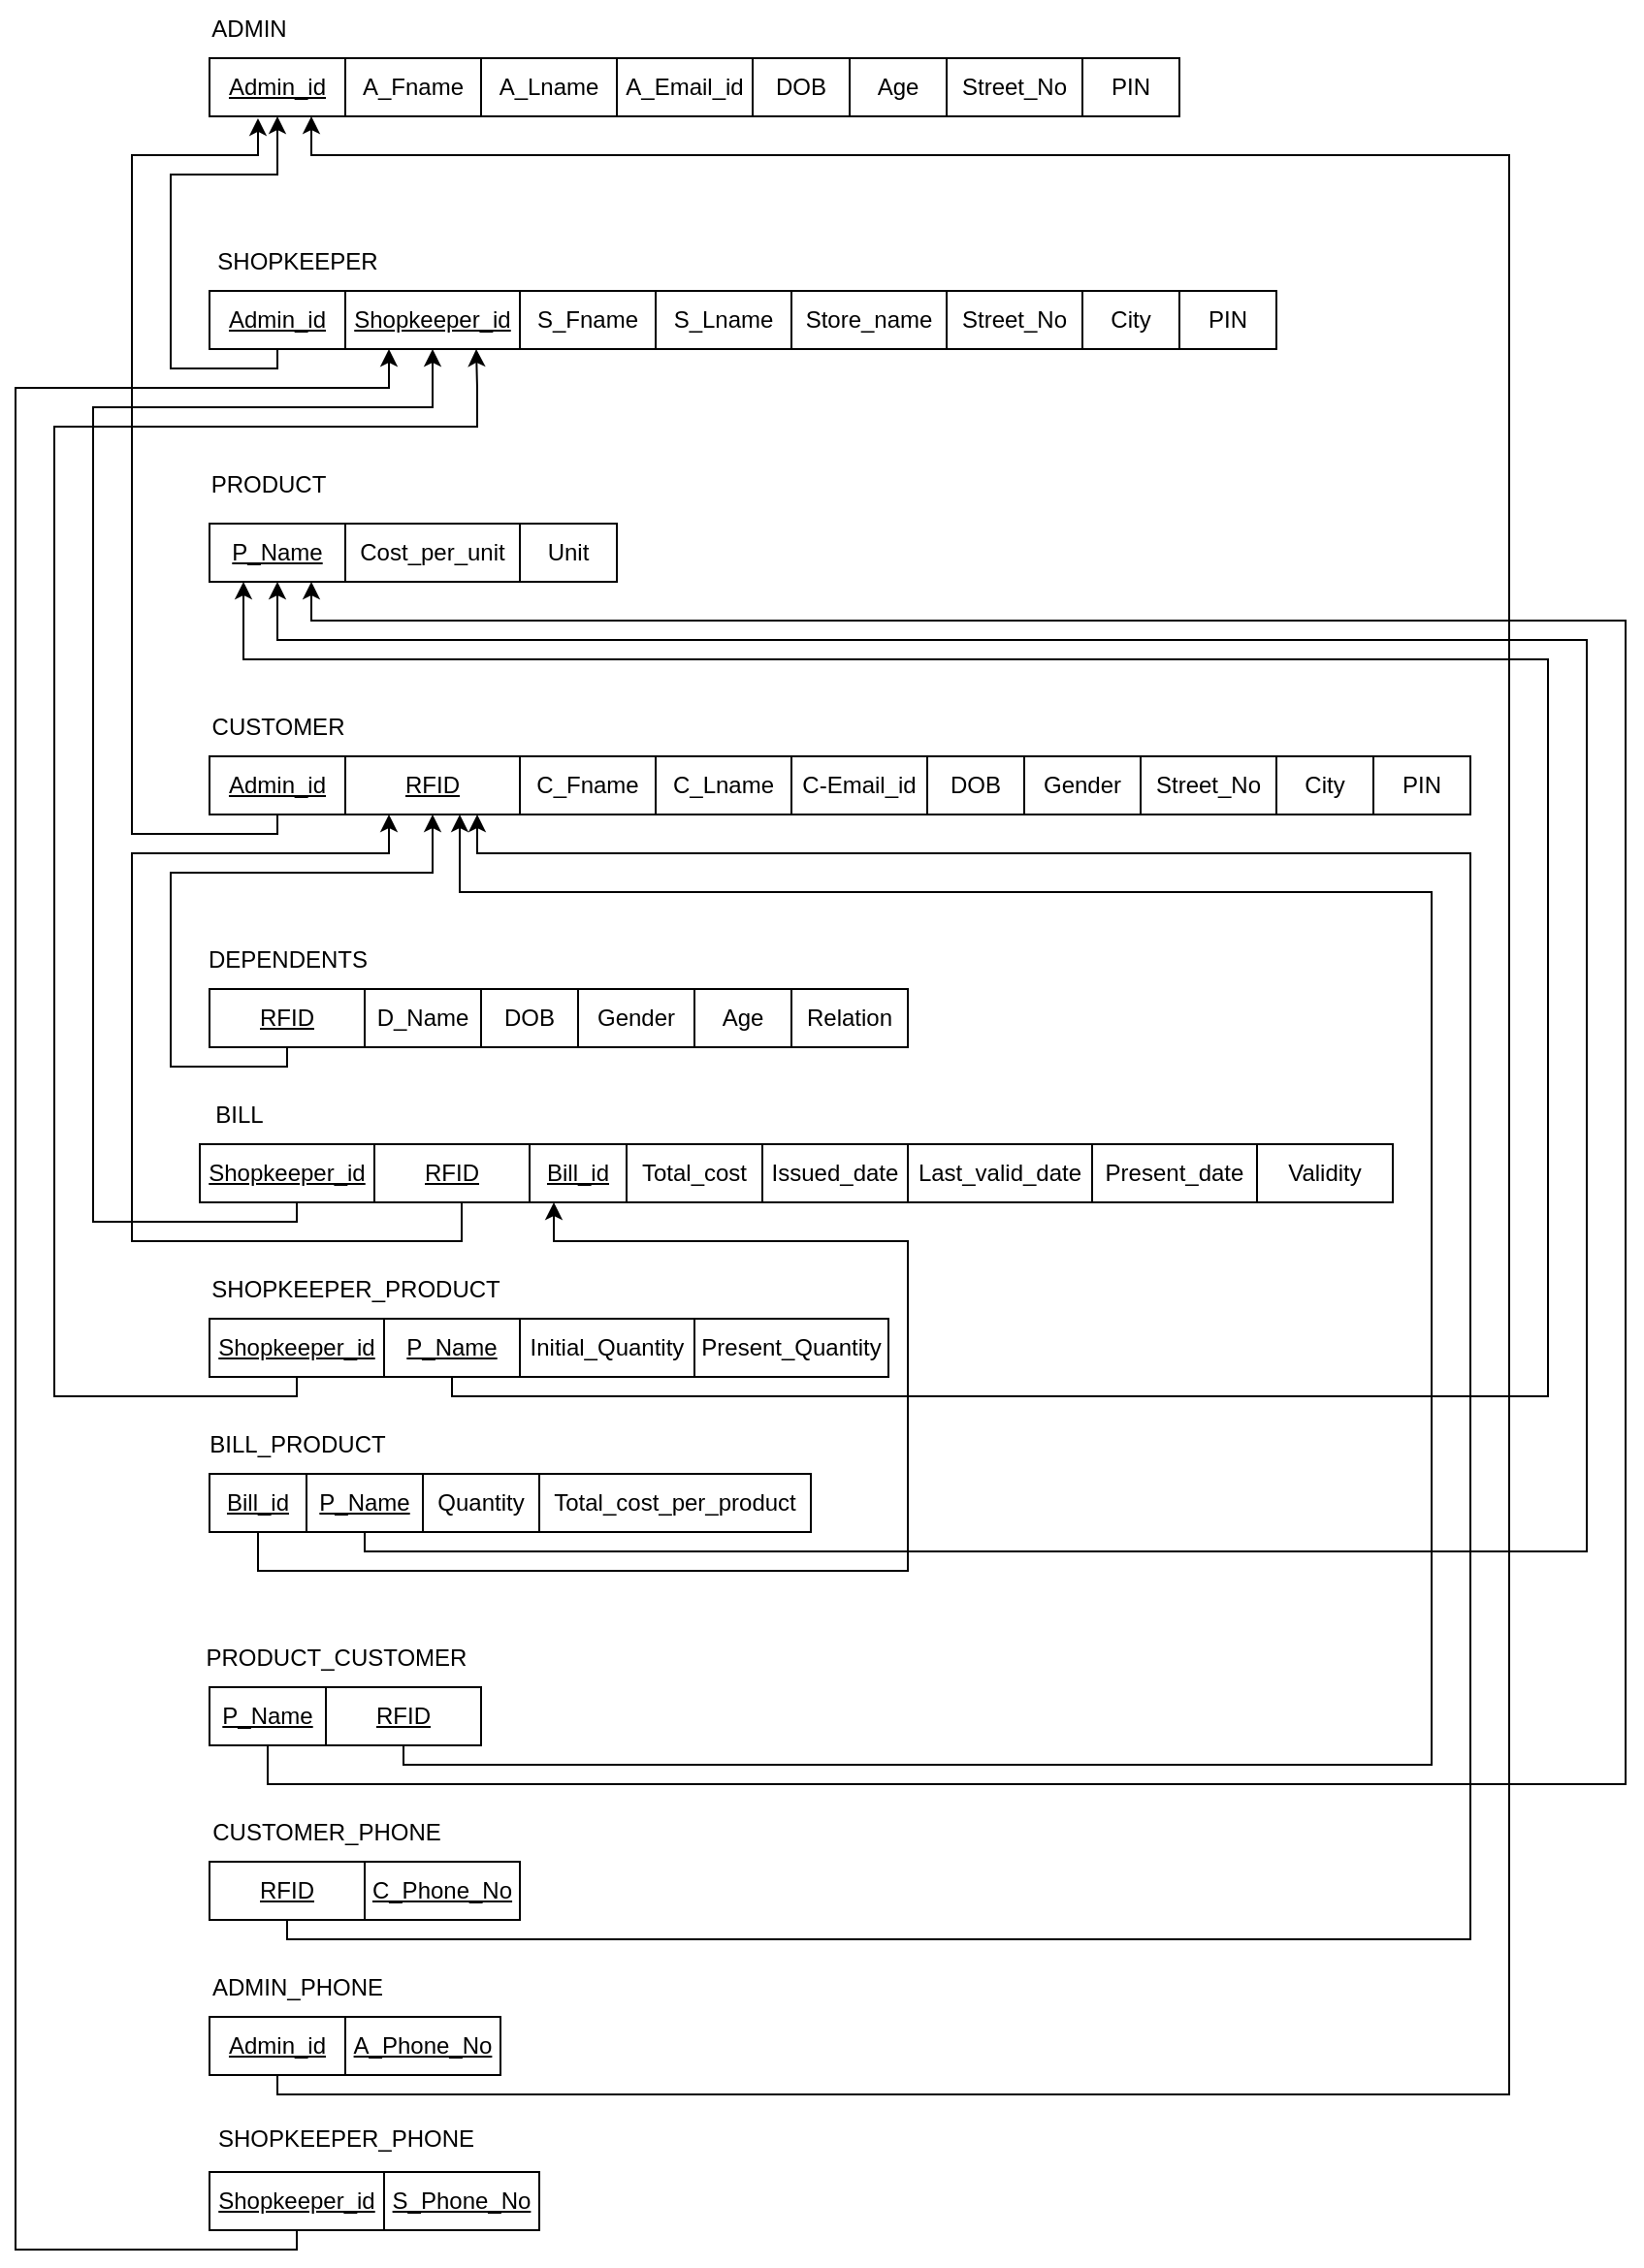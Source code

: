 <mxfile version="20.6.0" type="device"><diagram id="GIaQXO-Sk_Mt_ZTSDdfU" name="Page-1"><mxGraphModel dx="1490" dy="528" grid="1" gridSize="10" guides="1" tooltips="1" connect="1" arrows="1" fold="1" page="1" pageScale="1" pageWidth="1654" pageHeight="2336" math="0" shadow="0"><root><mxCell id="0"/><mxCell id="1" parent="0"/><mxCell id="U6Owl98mLpTMoF4N3QSH-1" value="&lt;u&gt;Admin_id&lt;/u&gt;" style="rounded=0;whiteSpace=wrap;html=1;" parent="1" vertex="1"><mxGeometry x="240" y="80" width="70" height="30" as="geometry"/></mxCell><mxCell id="U6Owl98mLpTMoF4N3QSH-4" value="A_Fname" style="rounded=0;whiteSpace=wrap;html=1;" parent="1" vertex="1"><mxGeometry x="310" y="80" width="70" height="30" as="geometry"/></mxCell><mxCell id="U6Owl98mLpTMoF4N3QSH-5" value="A_Lname" style="rounded=0;whiteSpace=wrap;html=1;" parent="1" vertex="1"><mxGeometry x="380" y="80" width="70" height="30" as="geometry"/></mxCell><mxCell id="U6Owl98mLpTMoF4N3QSH-6" value="A_Email_id" style="rounded=0;whiteSpace=wrap;html=1;" parent="1" vertex="1"><mxGeometry x="450" y="80" width="70" height="30" as="geometry"/></mxCell><mxCell id="U6Owl98mLpTMoF4N3QSH-7" value="DOB" style="rounded=0;whiteSpace=wrap;html=1;" parent="1" vertex="1"><mxGeometry x="520" y="80" width="50" height="30" as="geometry"/></mxCell><mxCell id="U6Owl98mLpTMoF4N3QSH-8" value="Age" style="rounded=0;whiteSpace=wrap;html=1;" parent="1" vertex="1"><mxGeometry x="570" y="80" width="50" height="30" as="geometry"/></mxCell><mxCell id="U6Owl98mLpTMoF4N3QSH-9" value="Street_No" style="rounded=0;whiteSpace=wrap;html=1;" parent="1" vertex="1"><mxGeometry x="620" y="80" width="70" height="30" as="geometry"/></mxCell><mxCell id="U6Owl98mLpTMoF4N3QSH-10" value="PIN" style="rounded=0;whiteSpace=wrap;html=1;" parent="1" vertex="1"><mxGeometry x="690" y="80" width="50" height="30" as="geometry"/></mxCell><mxCell id="U6Owl98mLpTMoF4N3QSH-11" value="&lt;u&gt;Shopkeeper_id&lt;/u&gt;" style="rounded=0;whiteSpace=wrap;html=1;" parent="1" vertex="1"><mxGeometry x="310" y="200" width="90" height="30" as="geometry"/></mxCell><mxCell id="U6Owl98mLpTMoF4N3QSH-12" value="S_Fname" style="rounded=0;whiteSpace=wrap;html=1;" parent="1" vertex="1"><mxGeometry x="400" y="200" width="70" height="30" as="geometry"/></mxCell><mxCell id="U6Owl98mLpTMoF4N3QSH-13" value="S_Lname" style="rounded=0;whiteSpace=wrap;html=1;" parent="1" vertex="1"><mxGeometry x="470" y="200" width="70" height="30" as="geometry"/></mxCell><mxCell id="U6Owl98mLpTMoF4N3QSH-14" value="Store_name" style="rounded=0;whiteSpace=wrap;html=1;" parent="1" vertex="1"><mxGeometry x="540" y="200" width="80" height="30" as="geometry"/></mxCell><mxCell id="U6Owl98mLpTMoF4N3QSH-15" value="Street_No" style="rounded=0;whiteSpace=wrap;html=1;" parent="1" vertex="1"><mxGeometry x="620" y="200" width="70" height="30" as="geometry"/></mxCell><mxCell id="U6Owl98mLpTMoF4N3QSH-16" value="City" style="rounded=0;whiteSpace=wrap;html=1;" parent="1" vertex="1"><mxGeometry x="690" y="200" width="50" height="30" as="geometry"/></mxCell><mxCell id="U6Owl98mLpTMoF4N3QSH-17" value="PIN" style="rounded=0;whiteSpace=wrap;html=1;" parent="1" vertex="1"><mxGeometry x="740" y="200" width="50" height="30" as="geometry"/></mxCell><mxCell id="U6Owl98mLpTMoF4N3QSH-79" style="edgeStyle=orthogonalEdgeStyle;rounded=0;orthogonalLoop=1;jettySize=auto;html=1;entryX=0.5;entryY=1;entryDx=0;entryDy=0;" parent="1" source="U6Owl98mLpTMoF4N3QSH-18" target="U6Owl98mLpTMoF4N3QSH-1" edge="1"><mxGeometry relative="1" as="geometry"><Array as="points"><mxPoint x="275" y="240"/><mxPoint x="220" y="240"/><mxPoint x="220" y="140"/><mxPoint x="275" y="140"/></Array></mxGeometry></mxCell><mxCell id="U6Owl98mLpTMoF4N3QSH-18" value="&lt;u&gt;Admin_id&lt;/u&gt;" style="rounded=0;whiteSpace=wrap;html=1;" parent="1" vertex="1"><mxGeometry x="240" y="200" width="70" height="30" as="geometry"/></mxCell><mxCell id="U6Owl98mLpTMoF4N3QSH-19" value="&lt;u&gt;P_Name&lt;/u&gt;" style="rounded=0;whiteSpace=wrap;html=1;" parent="1" vertex="1"><mxGeometry x="240" y="320" width="70" height="30" as="geometry"/></mxCell><mxCell id="U6Owl98mLpTMoF4N3QSH-20" value="Cost_per_unit" style="rounded=0;whiteSpace=wrap;html=1;" parent="1" vertex="1"><mxGeometry x="310" y="320" width="90" height="30" as="geometry"/></mxCell><mxCell id="U6Owl98mLpTMoF4N3QSH-21" value="Unit" style="rounded=0;whiteSpace=wrap;html=1;" parent="1" vertex="1"><mxGeometry x="400" y="320" width="50" height="30" as="geometry"/></mxCell><mxCell id="U6Owl98mLpTMoF4N3QSH-23" value="&lt;u&gt;RFID&lt;/u&gt;" style="rounded=0;whiteSpace=wrap;html=1;" parent="1" vertex="1"><mxGeometry x="310" y="440" width="90" height="30" as="geometry"/></mxCell><mxCell id="U6Owl98mLpTMoF4N3QSH-25" value="C_Fname" style="rounded=0;whiteSpace=wrap;html=1;" parent="1" vertex="1"><mxGeometry x="400" y="440" width="70" height="30" as="geometry"/></mxCell><mxCell id="U6Owl98mLpTMoF4N3QSH-26" value="C_Lname" style="rounded=0;whiteSpace=wrap;html=1;" parent="1" vertex="1"><mxGeometry x="470" y="440" width="70" height="30" as="geometry"/></mxCell><mxCell id="U6Owl98mLpTMoF4N3QSH-27" value="City" style="rounded=0;whiteSpace=wrap;html=1;" parent="1" vertex="1"><mxGeometry x="790" y="440" width="50" height="30" as="geometry"/></mxCell><mxCell id="U6Owl98mLpTMoF4N3QSH-28" value="PIN" style="rounded=0;whiteSpace=wrap;html=1;" parent="1" vertex="1"><mxGeometry x="840" y="440" width="50" height="30" as="geometry"/></mxCell><mxCell id="U6Owl98mLpTMoF4N3QSH-80" style="edgeStyle=orthogonalEdgeStyle;rounded=0;orthogonalLoop=1;jettySize=auto;html=1;entryX=0.357;entryY=1.033;entryDx=0;entryDy=0;entryPerimeter=0;" parent="1" source="U6Owl98mLpTMoF4N3QSH-29" target="U6Owl98mLpTMoF4N3QSH-1" edge="1"><mxGeometry relative="1" as="geometry"><Array as="points"><mxPoint x="275" y="480"/><mxPoint x="200" y="480"/><mxPoint x="200" y="130"/><mxPoint x="265" y="130"/></Array></mxGeometry></mxCell><mxCell id="U6Owl98mLpTMoF4N3QSH-29" value="&lt;u&gt;Admin_id&lt;/u&gt;" style="rounded=0;whiteSpace=wrap;html=1;" parent="1" vertex="1"><mxGeometry x="240" y="440" width="70" height="30" as="geometry"/></mxCell><mxCell id="U6Owl98mLpTMoF4N3QSH-31" value="C-Email_id" style="rounded=0;whiteSpace=wrap;html=1;" parent="1" vertex="1"><mxGeometry x="540" y="440" width="70" height="30" as="geometry"/></mxCell><mxCell id="U6Owl98mLpTMoF4N3QSH-32" value="DOB" style="rounded=0;whiteSpace=wrap;html=1;" parent="1" vertex="1"><mxGeometry x="610" y="440" width="50" height="30" as="geometry"/></mxCell><mxCell id="U6Owl98mLpTMoF4N3QSH-33" value="Gender" style="rounded=0;whiteSpace=wrap;html=1;" parent="1" vertex="1"><mxGeometry x="660" y="440" width="60" height="30" as="geometry"/></mxCell><mxCell id="U6Owl98mLpTMoF4N3QSH-34" value="Street_No" style="rounded=0;whiteSpace=wrap;html=1;" parent="1" vertex="1"><mxGeometry x="720" y="440" width="70" height="30" as="geometry"/></mxCell><mxCell id="U6Owl98mLpTMoF4N3QSH-81" style="edgeStyle=orthogonalEdgeStyle;rounded=0;orthogonalLoop=1;jettySize=auto;html=1;entryX=0.5;entryY=1;entryDx=0;entryDy=0;" parent="1" source="U6Owl98mLpTMoF4N3QSH-35" target="U6Owl98mLpTMoF4N3QSH-23" edge="1"><mxGeometry relative="1" as="geometry"><Array as="points"><mxPoint x="280" y="600"/><mxPoint x="220" y="600"/><mxPoint x="220" y="500"/><mxPoint x="355" y="500"/></Array></mxGeometry></mxCell><mxCell id="U6Owl98mLpTMoF4N3QSH-35" value="&lt;u&gt;RFID&lt;/u&gt;" style="rounded=0;whiteSpace=wrap;html=1;" parent="1" vertex="1"><mxGeometry x="240" y="560" width="80" height="30" as="geometry"/></mxCell><mxCell id="U6Owl98mLpTMoF4N3QSH-36" value="D_Name" style="rounded=0;whiteSpace=wrap;html=1;" parent="1" vertex="1"><mxGeometry x="320" y="560" width="60" height="30" as="geometry"/></mxCell><mxCell id="U6Owl98mLpTMoF4N3QSH-37" value="DOB" style="rounded=0;whiteSpace=wrap;html=1;" parent="1" vertex="1"><mxGeometry x="380" y="560" width="50" height="30" as="geometry"/></mxCell><mxCell id="U6Owl98mLpTMoF4N3QSH-38" value="Gender" style="rounded=0;whiteSpace=wrap;html=1;" parent="1" vertex="1"><mxGeometry x="430" y="560" width="60" height="30" as="geometry"/></mxCell><mxCell id="U6Owl98mLpTMoF4N3QSH-39" value="Age" style="rounded=0;whiteSpace=wrap;html=1;" parent="1" vertex="1"><mxGeometry x="490" y="560" width="50" height="30" as="geometry"/></mxCell><mxCell id="U6Owl98mLpTMoF4N3QSH-40" value="Relation" style="rounded=0;whiteSpace=wrap;html=1;" parent="1" vertex="1"><mxGeometry x="540" y="560" width="60" height="30" as="geometry"/></mxCell><mxCell id="U6Owl98mLpTMoF4N3QSH-82" style="edgeStyle=orthogonalEdgeStyle;rounded=0;orthogonalLoop=1;jettySize=auto;html=1;entryX=0.5;entryY=1;entryDx=0;entryDy=0;" parent="1" source="U6Owl98mLpTMoF4N3QSH-43" target="U6Owl98mLpTMoF4N3QSH-11" edge="1"><mxGeometry relative="1" as="geometry"><Array as="points"><mxPoint x="285" y="680"/><mxPoint x="180" y="680"/><mxPoint x="180" y="260"/><mxPoint x="355" y="260"/></Array></mxGeometry></mxCell><mxCell id="U6Owl98mLpTMoF4N3QSH-43" value="&lt;u&gt;Shopkeeper_id&lt;/u&gt;" style="rounded=0;whiteSpace=wrap;html=1;" parent="1" vertex="1"><mxGeometry x="235" y="640" width="90" height="30" as="geometry"/></mxCell><mxCell id="U6Owl98mLpTMoF4N3QSH-83" style="edgeStyle=orthogonalEdgeStyle;rounded=0;orthogonalLoop=1;jettySize=auto;html=1;entryX=0.25;entryY=1;entryDx=0;entryDy=0;" parent="1" source="U6Owl98mLpTMoF4N3QSH-44" target="U6Owl98mLpTMoF4N3QSH-23" edge="1"><mxGeometry relative="1" as="geometry"><Array as="points"><mxPoint x="370" y="690"/><mxPoint x="200" y="690"/><mxPoint x="200" y="490"/><mxPoint x="333" y="490"/></Array></mxGeometry></mxCell><mxCell id="U6Owl98mLpTMoF4N3QSH-44" value="&lt;u&gt;RFID&lt;/u&gt;" style="rounded=0;whiteSpace=wrap;html=1;" parent="1" vertex="1"><mxGeometry x="325" y="640" width="80" height="30" as="geometry"/></mxCell><mxCell id="U6Owl98mLpTMoF4N3QSH-45" value="&lt;u&gt;Bill_id&lt;/u&gt;" style="rounded=0;whiteSpace=wrap;html=1;" parent="1" vertex="1"><mxGeometry x="405" y="640" width="50" height="30" as="geometry"/></mxCell><mxCell id="U6Owl98mLpTMoF4N3QSH-46" value="Total_cost" style="rounded=0;whiteSpace=wrap;html=1;" parent="1" vertex="1"><mxGeometry x="455" y="640" width="70" height="30" as="geometry"/></mxCell><mxCell id="U6Owl98mLpTMoF4N3QSH-84" style="edgeStyle=orthogonalEdgeStyle;rounded=0;orthogonalLoop=1;jettySize=auto;html=1;entryX=0.75;entryY=1;entryDx=0;entryDy=0;" parent="1" source="U6Owl98mLpTMoF4N3QSH-51" target="U6Owl98mLpTMoF4N3QSH-11" edge="1"><mxGeometry relative="1" as="geometry"><mxPoint x="375" y="240" as="targetPoint"/><Array as="points"><mxPoint x="285" y="770"/><mxPoint x="160" y="770"/><mxPoint x="160" y="270"/><mxPoint x="378" y="270"/><mxPoint x="378" y="250"/></Array></mxGeometry></mxCell><mxCell id="U6Owl98mLpTMoF4N3QSH-51" value="&lt;u&gt;Shopkeeper_id&lt;/u&gt;" style="rounded=0;whiteSpace=wrap;html=1;" parent="1" vertex="1"><mxGeometry x="240" y="730" width="90" height="30" as="geometry"/></mxCell><mxCell id="U6Owl98mLpTMoF4N3QSH-85" style="edgeStyle=orthogonalEdgeStyle;rounded=0;orthogonalLoop=1;jettySize=auto;html=1;entryX=0.25;entryY=1;entryDx=0;entryDy=0;" parent="1" source="U6Owl98mLpTMoF4N3QSH-52" target="U6Owl98mLpTMoF4N3QSH-19" edge="1"><mxGeometry relative="1" as="geometry"><Array as="points"><mxPoint x="365" y="770"/><mxPoint x="930" y="770"/><mxPoint x="930" y="390"/><mxPoint x="258" y="390"/></Array></mxGeometry></mxCell><mxCell id="U6Owl98mLpTMoF4N3QSH-52" value="&lt;u&gt;P_Name&lt;/u&gt;" style="rounded=0;whiteSpace=wrap;html=1;" parent="1" vertex="1"><mxGeometry x="330" y="730" width="70" height="30" as="geometry"/></mxCell><mxCell id="U6Owl98mLpTMoF4N3QSH-86" style="edgeStyle=orthogonalEdgeStyle;rounded=0;orthogonalLoop=1;jettySize=auto;html=1;entryX=0.25;entryY=1;entryDx=0;entryDy=0;" parent="1" source="U6Owl98mLpTMoF4N3QSH-53" target="U6Owl98mLpTMoF4N3QSH-45" edge="1"><mxGeometry relative="1" as="geometry"><Array as="points"><mxPoint x="265" y="860"/><mxPoint x="600" y="860"/><mxPoint x="600" y="690"/><mxPoint x="418" y="690"/></Array><mxPoint x="390" y="690" as="targetPoint"/></mxGeometry></mxCell><mxCell id="U6Owl98mLpTMoF4N3QSH-53" value="&lt;u&gt;Bill_id&lt;/u&gt;" style="rounded=0;whiteSpace=wrap;html=1;" parent="1" vertex="1"><mxGeometry x="240" y="810" width="50" height="30" as="geometry"/></mxCell><mxCell id="U6Owl98mLpTMoF4N3QSH-87" style="edgeStyle=orthogonalEdgeStyle;rounded=0;orthogonalLoop=1;jettySize=auto;html=1;entryX=0.5;entryY=1;entryDx=0;entryDy=0;" parent="1" source="U6Owl98mLpTMoF4N3QSH-54" target="U6Owl98mLpTMoF4N3QSH-19" edge="1"><mxGeometry relative="1" as="geometry"><mxPoint x="1070" y="490" as="targetPoint"/><Array as="points"><mxPoint x="320" y="850"/><mxPoint x="950" y="850"/><mxPoint x="950" y="380"/><mxPoint x="275" y="380"/></Array></mxGeometry></mxCell><mxCell id="U6Owl98mLpTMoF4N3QSH-54" value="&lt;u&gt;P_Name&lt;/u&gt;" style="rounded=0;whiteSpace=wrap;html=1;" parent="1" vertex="1"><mxGeometry x="290" y="810" width="60" height="30" as="geometry"/></mxCell><mxCell id="U6Owl98mLpTMoF4N3QSH-88" style="edgeStyle=orthogonalEdgeStyle;rounded=0;orthogonalLoop=1;jettySize=auto;html=1;entryX=0.75;entryY=1;entryDx=0;entryDy=0;" parent="1" source="U6Owl98mLpTMoF4N3QSH-55" target="U6Owl98mLpTMoF4N3QSH-19" edge="1"><mxGeometry relative="1" as="geometry"><mxPoint x="300" y="360" as="targetPoint"/><Array as="points"><mxPoint x="270" y="970"/><mxPoint x="970" y="970"/><mxPoint x="970" y="370"/><mxPoint x="293" y="370"/></Array></mxGeometry></mxCell><mxCell id="U6Owl98mLpTMoF4N3QSH-55" value="&lt;u&gt;P_Name&lt;/u&gt;" style="rounded=0;whiteSpace=wrap;html=1;" parent="1" vertex="1"><mxGeometry x="240" y="920" width="60" height="30" as="geometry"/></mxCell><mxCell id="U6Owl98mLpTMoF4N3QSH-91" style="edgeStyle=orthogonalEdgeStyle;rounded=0;orthogonalLoop=1;jettySize=auto;html=1;" parent="1" source="U6Owl98mLpTMoF4N3QSH-56" edge="1"><mxGeometry relative="1" as="geometry"><Array as="points"><mxPoint x="340" y="960"/><mxPoint x="870" y="960"/><mxPoint x="870" y="510"/><mxPoint x="369" y="510"/></Array><mxPoint x="369" y="470" as="targetPoint"/></mxGeometry></mxCell><mxCell id="U6Owl98mLpTMoF4N3QSH-56" value="&lt;u&gt;RFID&lt;/u&gt;" style="rounded=0;whiteSpace=wrap;html=1;" parent="1" vertex="1"><mxGeometry x="300" y="920" width="80" height="30" as="geometry"/></mxCell><mxCell id="U6Owl98mLpTMoF4N3QSH-92" style="edgeStyle=orthogonalEdgeStyle;rounded=0;orthogonalLoop=1;jettySize=auto;html=1;" parent="1" source="U6Owl98mLpTMoF4N3QSH-57" edge="1"><mxGeometry relative="1" as="geometry"><mxPoint x="378" y="470" as="targetPoint"/><Array as="points"><mxPoint x="280" y="1050"/><mxPoint x="890" y="1050"/><mxPoint x="890" y="490"/><mxPoint x="378" y="490"/></Array></mxGeometry></mxCell><mxCell id="U6Owl98mLpTMoF4N3QSH-57" value="&lt;u&gt;RFID&lt;/u&gt;" style="rounded=0;whiteSpace=wrap;html=1;" parent="1" vertex="1"><mxGeometry x="240" y="1010" width="80" height="30" as="geometry"/></mxCell><mxCell id="U6Owl98mLpTMoF4N3QSH-58" value="&lt;u&gt;C_Phone_No&lt;/u&gt;" style="rounded=0;whiteSpace=wrap;html=1;" parent="1" vertex="1"><mxGeometry x="320" y="1010" width="80" height="30" as="geometry"/></mxCell><mxCell id="U6Owl98mLpTMoF4N3QSH-94" style="edgeStyle=orthogonalEdgeStyle;rounded=0;orthogonalLoop=1;jettySize=auto;html=1;entryX=0.75;entryY=1;entryDx=0;entryDy=0;" parent="1" source="U6Owl98mLpTMoF4N3QSH-59" target="U6Owl98mLpTMoF4N3QSH-1" edge="1"><mxGeometry relative="1" as="geometry"><Array as="points"><mxPoint x="275" y="1130"/><mxPoint x="910" y="1130"/><mxPoint x="910" y="130"/><mxPoint x="293" y="130"/></Array></mxGeometry></mxCell><mxCell id="U6Owl98mLpTMoF4N3QSH-59" value="&lt;u&gt;Admin_id&lt;/u&gt;" style="rounded=0;whiteSpace=wrap;html=1;" parent="1" vertex="1"><mxGeometry x="240" y="1090" width="70" height="30" as="geometry"/></mxCell><mxCell id="U6Owl98mLpTMoF4N3QSH-60" value="&lt;u&gt;A_Phone_No&lt;/u&gt;" style="rounded=0;whiteSpace=wrap;html=1;" parent="1" vertex="1"><mxGeometry x="310" y="1090" width="80" height="30" as="geometry"/></mxCell><mxCell id="U6Owl98mLpTMoF4N3QSH-95" style="edgeStyle=orthogonalEdgeStyle;rounded=0;orthogonalLoop=1;jettySize=auto;html=1;entryX=0.25;entryY=1;entryDx=0;entryDy=0;" parent="1" source="U6Owl98mLpTMoF4N3QSH-61" target="U6Owl98mLpTMoF4N3QSH-11" edge="1"><mxGeometry relative="1" as="geometry"><mxPoint x="333" y="240" as="targetPoint"/><Array as="points"><mxPoint x="285" y="1210"/><mxPoint x="140" y="1210"/><mxPoint x="140" y="250"/><mxPoint x="333" y="250"/></Array></mxGeometry></mxCell><mxCell id="U6Owl98mLpTMoF4N3QSH-61" value="&lt;u&gt;Shopkeeper_id&lt;/u&gt;" style="rounded=0;whiteSpace=wrap;html=1;" parent="1" vertex="1"><mxGeometry x="240" y="1170" width="90" height="30" as="geometry"/></mxCell><mxCell id="U6Owl98mLpTMoF4N3QSH-62" value="&lt;u&gt;S_Phone_No&lt;/u&gt;" style="rounded=0;whiteSpace=wrap;html=1;" parent="1" vertex="1"><mxGeometry x="330" y="1170" width="80" height="30" as="geometry"/></mxCell><mxCell id="U6Owl98mLpTMoF4N3QSH-63" value="ADMIN" style="text;html=1;align=center;verticalAlign=middle;resizable=0;points=[];autosize=1;strokeColor=none;fillColor=none;" parent="1" vertex="1"><mxGeometry x="230" y="50" width="60" height="30" as="geometry"/></mxCell><mxCell id="U6Owl98mLpTMoF4N3QSH-64" value="SHOPKEEPER" style="text;html=1;align=center;verticalAlign=middle;resizable=0;points=[];autosize=1;strokeColor=none;fillColor=none;" parent="1" vertex="1"><mxGeometry x="230" y="170" width="110" height="30" as="geometry"/></mxCell><mxCell id="U6Owl98mLpTMoF4N3QSH-65" value="PRODUCT" style="text;html=1;align=center;verticalAlign=middle;resizable=0;points=[];autosize=1;strokeColor=none;fillColor=none;" parent="1" vertex="1"><mxGeometry x="230" y="285" width="80" height="30" as="geometry"/></mxCell><mxCell id="U6Owl98mLpTMoF4N3QSH-66" value="CUSTOMER" style="text;html=1;align=center;verticalAlign=middle;resizable=0;points=[];autosize=1;strokeColor=none;fillColor=none;" parent="1" vertex="1"><mxGeometry x="230" y="410" width="90" height="30" as="geometry"/></mxCell><mxCell id="U6Owl98mLpTMoF4N3QSH-68" value="DEPENDENTS" style="text;html=1;align=center;verticalAlign=middle;resizable=0;points=[];autosize=1;strokeColor=none;fillColor=none;" parent="1" vertex="1"><mxGeometry x="230" y="530" width="100" height="30" as="geometry"/></mxCell><mxCell id="U6Owl98mLpTMoF4N3QSH-69" value="BILL" style="text;html=1;align=center;verticalAlign=middle;resizable=0;points=[];autosize=1;strokeColor=none;fillColor=none;" parent="1" vertex="1"><mxGeometry x="230" y="610" width="50" height="30" as="geometry"/></mxCell><mxCell id="U6Owl98mLpTMoF4N3QSH-70" value="SHOPKEEPER_PRODUCT" style="text;html=1;align=center;verticalAlign=middle;resizable=0;points=[];autosize=1;strokeColor=none;fillColor=none;" parent="1" vertex="1"><mxGeometry x="230" y="700" width="170" height="30" as="geometry"/></mxCell><mxCell id="U6Owl98mLpTMoF4N3QSH-71" value="BILL_PRODUCT" style="text;html=1;align=center;verticalAlign=middle;resizable=0;points=[];autosize=1;strokeColor=none;fillColor=none;" parent="1" vertex="1"><mxGeometry x="230" y="780" width="110" height="30" as="geometry"/></mxCell><mxCell id="U6Owl98mLpTMoF4N3QSH-72" value="PRODUCT_CUSTOMER" style="text;html=1;align=center;verticalAlign=middle;resizable=0;points=[];autosize=1;strokeColor=none;fillColor=none;" parent="1" vertex="1"><mxGeometry x="225" y="890" width="160" height="30" as="geometry"/></mxCell><mxCell id="U6Owl98mLpTMoF4N3QSH-74" value="CUSTOMER_PHONE" style="text;html=1;align=center;verticalAlign=middle;resizable=0;points=[];autosize=1;strokeColor=none;fillColor=none;" parent="1" vertex="1"><mxGeometry x="230" y="980" width="140" height="30" as="geometry"/></mxCell><mxCell id="U6Owl98mLpTMoF4N3QSH-75" value="ADMIN_PHONE" style="text;html=1;align=center;verticalAlign=middle;resizable=0;points=[];autosize=1;strokeColor=none;fillColor=none;" parent="1" vertex="1"><mxGeometry x="230" y="1060" width="110" height="30" as="geometry"/></mxCell><mxCell id="U6Owl98mLpTMoF4N3QSH-76" value="SHOPKEEPER_PHONE" style="text;html=1;align=center;verticalAlign=middle;resizable=0;points=[];autosize=1;strokeColor=none;fillColor=none;" parent="1" vertex="1"><mxGeometry x="235" y="1138" width="150" height="30" as="geometry"/></mxCell><mxCell id="U6Owl98mLpTMoF4N3QSH-77" value="Total_cost_per_product" style="rounded=0;whiteSpace=wrap;html=1;" parent="1" vertex="1"><mxGeometry x="410" y="810" width="140" height="30" as="geometry"/></mxCell><mxCell id="U6Owl98mLpTMoF4N3QSH-78" value="Quantity" style="rounded=0;whiteSpace=wrap;html=1;" parent="1" vertex="1"><mxGeometry x="350" y="810" width="60" height="30" as="geometry"/></mxCell><mxCell id="mkA31B6XXuzMD4_ObvLO-1" value="Issued_date" style="rounded=0;whiteSpace=wrap;html=1;" parent="1" vertex="1"><mxGeometry x="525" y="640" width="75" height="30" as="geometry"/></mxCell><mxCell id="mkA31B6XXuzMD4_ObvLO-2" value="Last_valid_date" style="rounded=0;whiteSpace=wrap;html=1;" parent="1" vertex="1"><mxGeometry x="600" y="640" width="95" height="30" as="geometry"/></mxCell><mxCell id="mkA31B6XXuzMD4_ObvLO-3" value="Present_date" style="rounded=0;whiteSpace=wrap;html=1;" parent="1" vertex="1"><mxGeometry x="695" y="640" width="85" height="30" as="geometry"/></mxCell><mxCell id="mkA31B6XXuzMD4_ObvLO-4" value="Validity" style="rounded=0;whiteSpace=wrap;html=1;" parent="1" vertex="1"><mxGeometry x="780" y="640" width="70" height="30" as="geometry"/></mxCell><mxCell id="U8mJcomFXZ8fssHTUzrt-1" value="Initial_Quantity" style="rounded=0;whiteSpace=wrap;html=1;" vertex="1" parent="1"><mxGeometry x="400" y="730" width="90" height="30" as="geometry"/></mxCell><mxCell id="U8mJcomFXZ8fssHTUzrt-2" value="Present_Quantity" style="rounded=0;whiteSpace=wrap;html=1;" vertex="1" parent="1"><mxGeometry x="490" y="730" width="100" height="30" as="geometry"/></mxCell></root></mxGraphModel></diagram></mxfile>